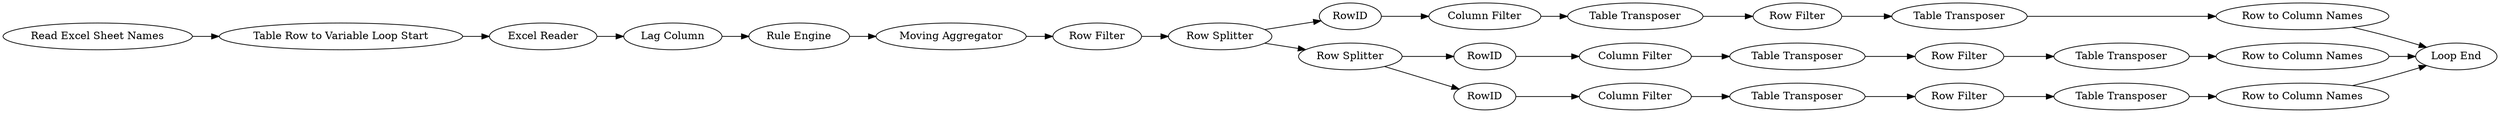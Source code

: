 digraph {
	1 [label="Excel Reader"]
	2 [label="Read Excel Sheet Names"]
	3 [label="Table Row to Variable Loop Start"]
	4 [label="Rule Engine"]
	5 [label="Lag Column"]
	6 [label="Moving Aggregator"]
	7 [label="Row Filter"]
	8 [label="Row Splitter"]
	9 [label=RowID]
	10 [label="Table Transposer"]
	11 [label="Row Filter"]
	12 [label="Table Transposer"]
	13 [label="Column Filter"]
	14 [label="Row to Column Names"]
	15 [label="Column Filter"]
	16 [label="Row to Column Names"]
	17 [label=RowID]
	18 [label="Table Transposer"]
	19 [label="Row Filter"]
	20 [label="Table Transposer"]
	21 [label="Column Filter"]
	22 [label="Row to Column Names"]
	23 [label=RowID]
	24 [label="Table Transposer"]
	25 [label="Row Filter"]
	26 [label="Table Transposer"]
	33 [label="Row Splitter"]
	34 [label="Loop End"]
	1 -> 5
	2 -> 3
	3 -> 1
	4 -> 6
	5 -> 4
	6 -> 7
	7 -> 8
	8 -> 9
	8 -> 33
	9 -> 13
	10 -> 11
	11 -> 12
	12 -> 14
	13 -> 10
	14 -> 34
	15 -> 18
	16 -> 34
	17 -> 15
	18 -> 19
	19 -> 20
	20 -> 16
	21 -> 24
	22 -> 34
	23 -> 21
	24 -> 25
	25 -> 26
	26 -> 22
	33 -> 17
	33 -> 23
	rankdir=LR
}

